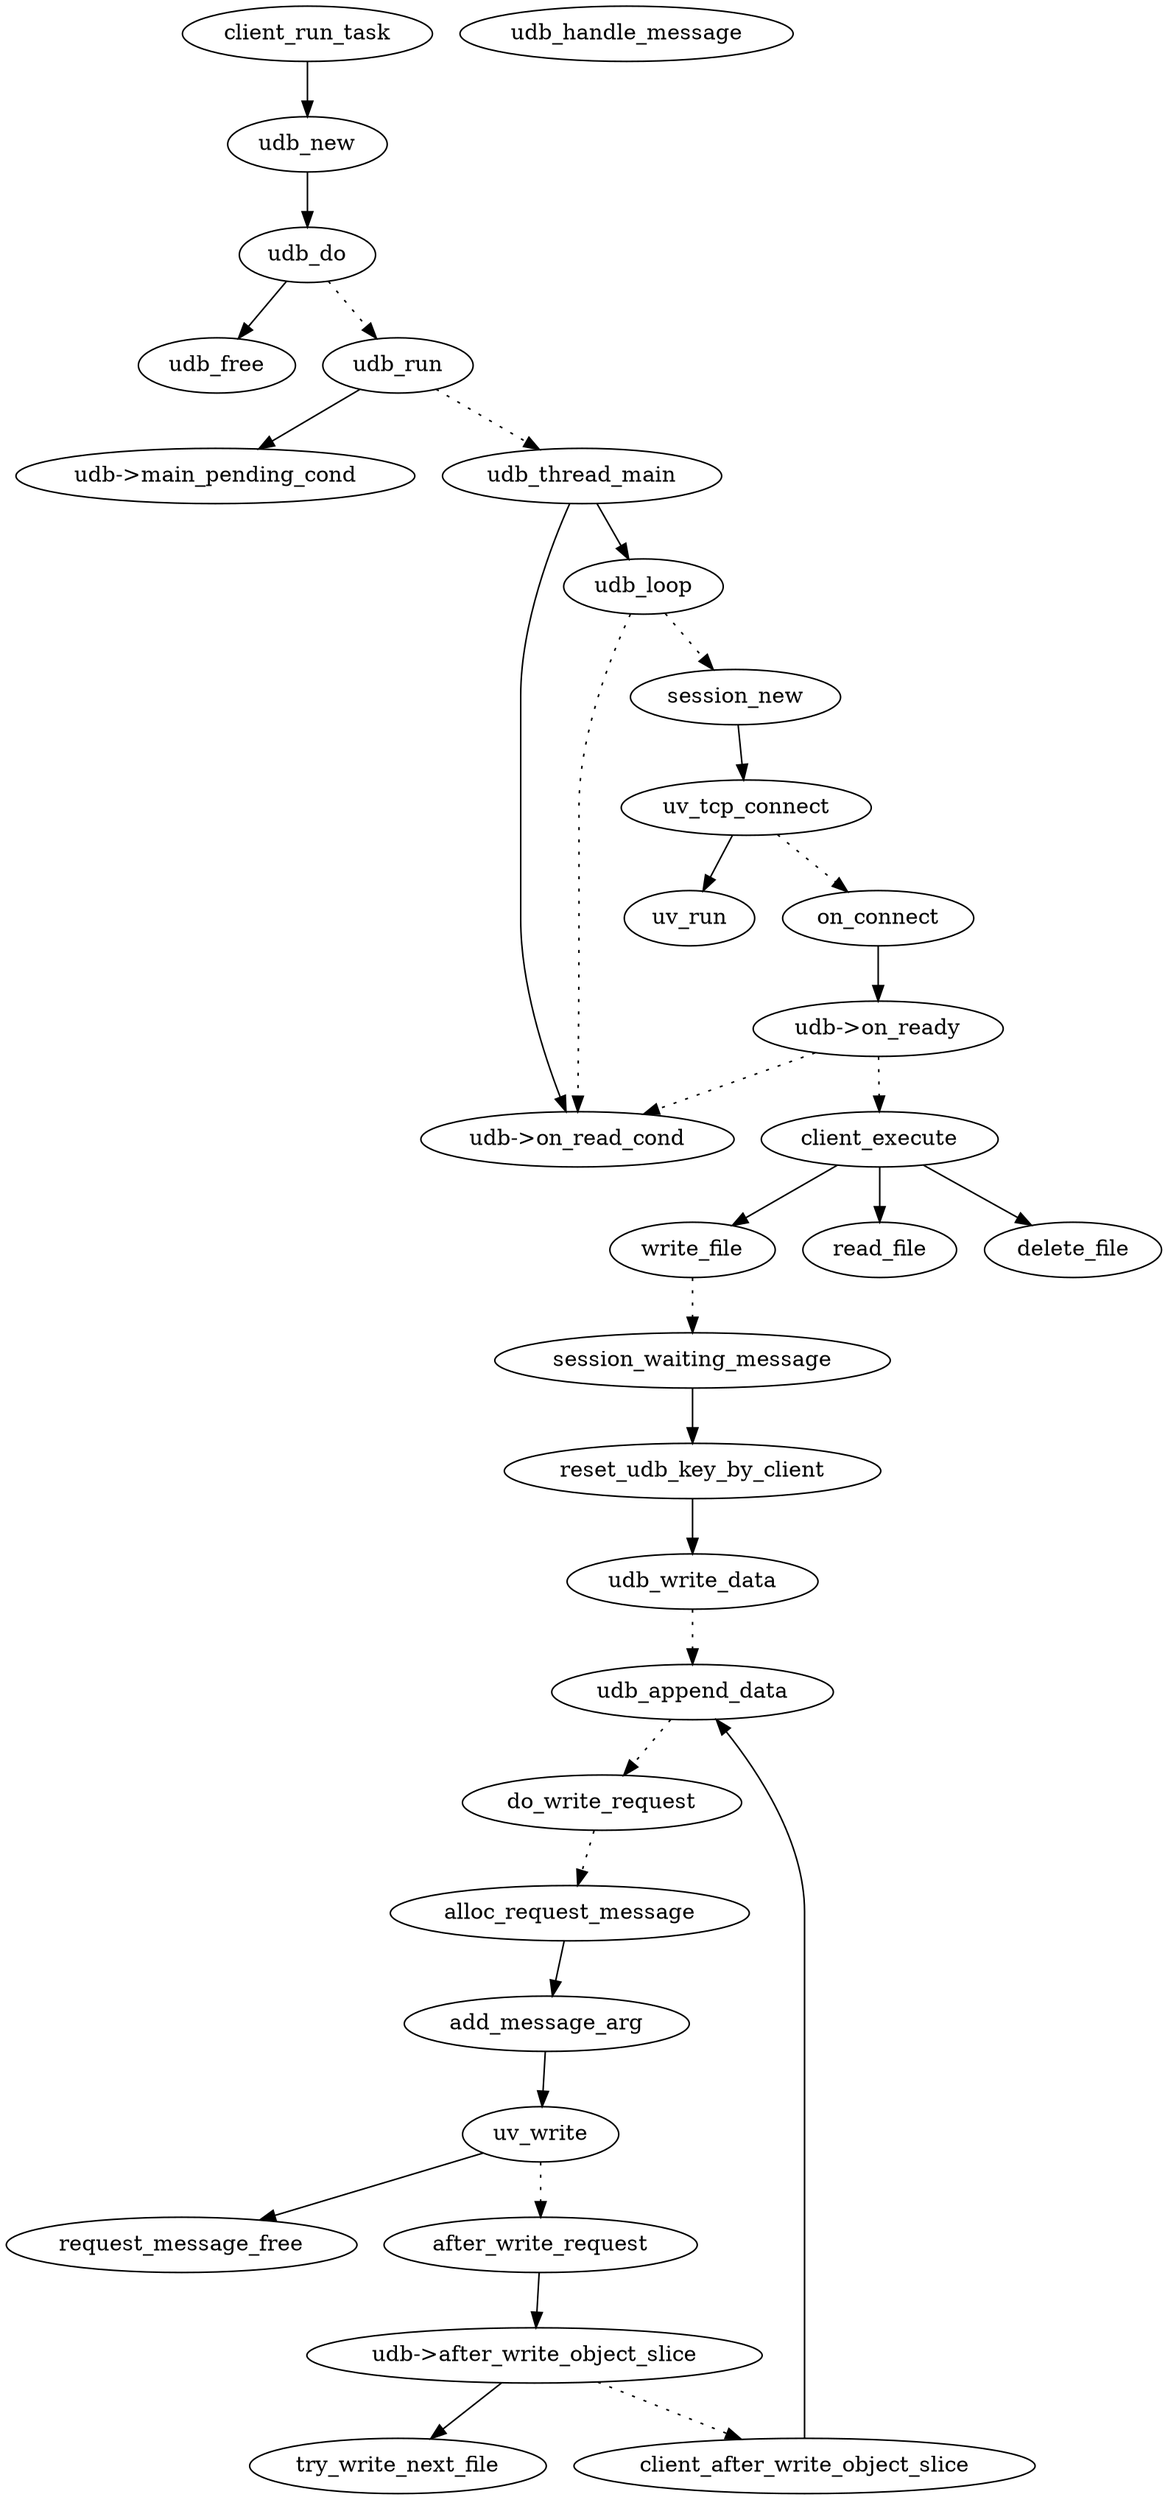digraph client {
    client_run_task;
    udb_new;
    udb_do;
    udb_free;

    client_run_task -> udb_new -> udb_do -> udb_free;

    udb_run;
    udb_main_pending_cond [label="udb->main_pending_cond"];

    udb_do -> udb_run [style=dotted];
    udb_run -> udb_main_pending_cond;

    udb_thread_main;
    udb_on_ready_cond [label="udb->on_read_cond"];

    udb_run -> udb_thread_main [style=dotted];
    udb_thread_main -> udb_on_ready_cond;

    udb_loop;
    udb_thread_main -> udb_loop;
    udb_loop -> udb_on_ready_cond[style=dotted];

    session_new;
    uv_tcp_connect;
    uv_run;

    udb_loop -> session_new[style=dotted];
    session_new -> uv_tcp_connect -> uv_run;

    on_connect;
    udb_on_ready [label="udb->on_ready"];

    uv_tcp_connect -> on_connect[style=dotted];
    on_connect -> udb_on_ready;
    udb_on_ready -> udb_on_ready_cond[style=dotted];

    udb_handle_message;

    client_execute;

    udb_on_ready -> client_execute[style=dotted];
    client_execute -> write_file;
    client_execute -> read_file;
    client_execute -> delete_file;

    write_file -> session_waiting_message [style=dotted];
    session_waiting_message -> reset_udb_key_by_client -> udb_write_data;

    udb_write_data -> udb_append_data [style=dotted];

    udb_append_data -> do_write_request [style=dotted];

    do_write_request -> alloc_request_message [style=dotted];
    alloc_request_message -> add_message_arg -> uv_write -> request_message_free;

    udb_after_write_object_slice [label="udb->after_write_object_slice"];
    uv_write -> after_write_request [style=dotted];
    after_write_request -> udb_after_write_object_slice -> try_write_next_file;

    udb_after_write_object_slice -> client_after_write_object_slice [style=dotted];
    client_after_write_object_slice -> udb_append_data;

}


